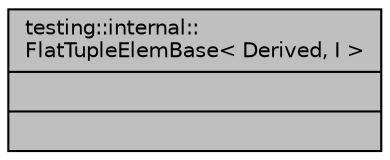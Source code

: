 digraph "testing::internal::FlatTupleElemBase&lt; Derived, I &gt;"
{
 // LATEX_PDF_SIZE
  bgcolor="transparent";
  edge [fontname="Helvetica",fontsize="10",labelfontname="Helvetica",labelfontsize="10"];
  node [fontname="Helvetica",fontsize="10",shape=record];
  Node1 [label="{testing::internal::\lFlatTupleElemBase\< Derived, I \>\n||}",height=0.2,width=0.4,color="black", fillcolor="grey75", style="filled", fontcolor="black",tooltip=" "];
}
